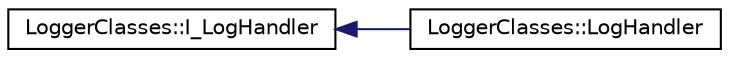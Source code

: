 digraph "Graphical Class Hierarchy"
{
 // INTERACTIVE_SVG=YES
 // LATEX_PDF_SIZE
  edge [fontname="Helvetica",fontsize="10",labelfontname="Helvetica",labelfontsize="10"];
  node [fontname="Helvetica",fontsize="10",shape=record];
  rankdir="LR";
  Node0 [label="LoggerClasses::I_LogHandler",height=0.2,width=0.4,color="black", fillcolor="white", style="filled",URL="$da/d92/classLoggerClasses_1_1I__LogHandler.html",tooltip=" "];
  Node0 -> Node1 [dir="back",color="midnightblue",fontsize="10",style="solid",fontname="Helvetica"];
  Node1 [label="LoggerClasses::LogHandler",height=0.2,width=0.4,color="black", fillcolor="white", style="filled",URL="$d3/d76/classLoggerClasses_1_1LogHandler.html",tooltip=" "];
}
